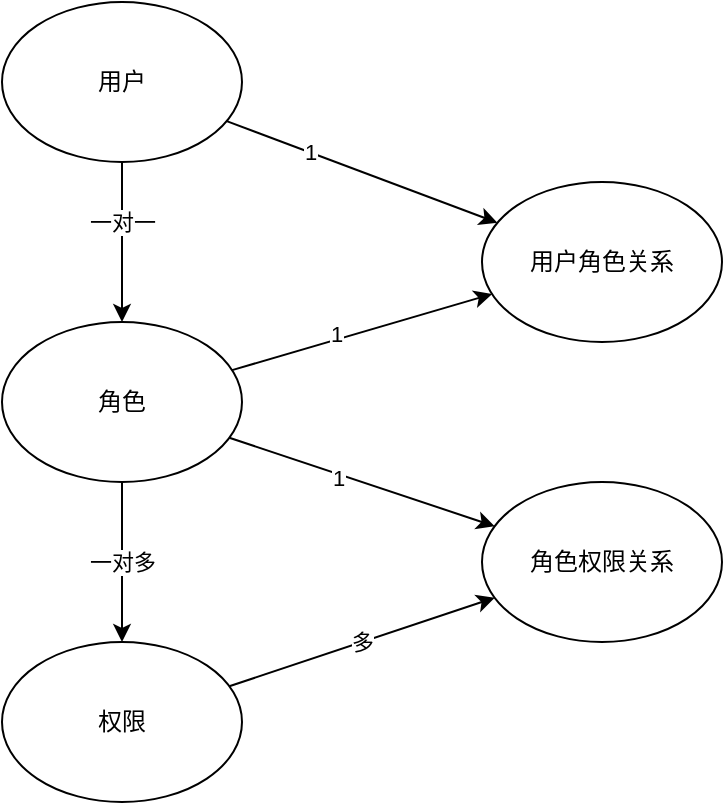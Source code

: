 <mxfile version="17.4.3" type="github">
  <diagram id="IFyFh3KHdMzkWIl6z-i0" name="Page-1">
    <mxGraphModel dx="1422" dy="762" grid="1" gridSize="10" guides="1" tooltips="1" connect="1" arrows="1" fold="1" page="1" pageScale="1" pageWidth="827" pageHeight="1169" math="0" shadow="0">
      <root>
        <mxCell id="0" />
        <mxCell id="1" parent="0" />
        <mxCell id="uByIAMvZp5yXe5QKdyG4-4" style="edgeStyle=orthogonalEdgeStyle;rounded=0;orthogonalLoop=1;jettySize=auto;html=1;" edge="1" parent="1" source="uByIAMvZp5yXe5QKdyG4-1" target="uByIAMvZp5yXe5QKdyG4-2">
          <mxGeometry relative="1" as="geometry" />
        </mxCell>
        <mxCell id="uByIAMvZp5yXe5QKdyG4-5" value="一对一" style="edgeLabel;html=1;align=center;verticalAlign=middle;resizable=0;points=[];" vertex="1" connectable="0" parent="uByIAMvZp5yXe5QKdyG4-4">
          <mxGeometry x="-0.25" relative="1" as="geometry">
            <mxPoint as="offset" />
          </mxGeometry>
        </mxCell>
        <mxCell id="uByIAMvZp5yXe5QKdyG4-9" style="rounded=0;orthogonalLoop=1;jettySize=auto;html=1;" edge="1" parent="1" source="uByIAMvZp5yXe5QKdyG4-1" target="uByIAMvZp5yXe5QKdyG4-7">
          <mxGeometry relative="1" as="geometry" />
        </mxCell>
        <mxCell id="uByIAMvZp5yXe5QKdyG4-11" value="1" style="edgeLabel;html=1;align=center;verticalAlign=middle;resizable=0;points=[];" vertex="1" connectable="0" parent="uByIAMvZp5yXe5QKdyG4-9">
          <mxGeometry x="-0.385" relative="1" as="geometry">
            <mxPoint as="offset" />
          </mxGeometry>
        </mxCell>
        <mxCell id="uByIAMvZp5yXe5QKdyG4-1" value="用户" style="ellipse;whiteSpace=wrap;html=1;" vertex="1" parent="1">
          <mxGeometry x="150" y="200" width="120" height="80" as="geometry" />
        </mxCell>
        <mxCell id="uByIAMvZp5yXe5QKdyG4-6" value="一对多" style="edgeStyle=orthogonalEdgeStyle;rounded=0;orthogonalLoop=1;jettySize=auto;html=1;" edge="1" parent="1" source="uByIAMvZp5yXe5QKdyG4-2" target="uByIAMvZp5yXe5QKdyG4-3">
          <mxGeometry relative="1" as="geometry" />
        </mxCell>
        <mxCell id="uByIAMvZp5yXe5QKdyG4-10" style="edgeStyle=none;rounded=0;orthogonalLoop=1;jettySize=auto;html=1;" edge="1" parent="1" source="uByIAMvZp5yXe5QKdyG4-2" target="uByIAMvZp5yXe5QKdyG4-7">
          <mxGeometry relative="1" as="geometry" />
        </mxCell>
        <mxCell id="uByIAMvZp5yXe5QKdyG4-12" value="1" style="edgeLabel;html=1;align=center;verticalAlign=middle;resizable=0;points=[];" vertex="1" connectable="0" parent="uByIAMvZp5yXe5QKdyG4-10">
          <mxGeometry x="-0.189" y="3" relative="1" as="geometry">
            <mxPoint as="offset" />
          </mxGeometry>
        </mxCell>
        <mxCell id="uByIAMvZp5yXe5QKdyG4-13" style="edgeStyle=none;rounded=0;orthogonalLoop=1;jettySize=auto;html=1;" edge="1" parent="1" source="uByIAMvZp5yXe5QKdyG4-2" target="uByIAMvZp5yXe5QKdyG4-8">
          <mxGeometry relative="1" as="geometry" />
        </mxCell>
        <mxCell id="uByIAMvZp5yXe5QKdyG4-15" value="1" style="edgeLabel;html=1;align=center;verticalAlign=middle;resizable=0;points=[];" vertex="1" connectable="0" parent="uByIAMvZp5yXe5QKdyG4-13">
          <mxGeometry x="-0.172" y="-2" relative="1" as="geometry">
            <mxPoint as="offset" />
          </mxGeometry>
        </mxCell>
        <mxCell id="uByIAMvZp5yXe5QKdyG4-2" value="角色" style="ellipse;whiteSpace=wrap;html=1;" vertex="1" parent="1">
          <mxGeometry x="150" y="360" width="120" height="80" as="geometry" />
        </mxCell>
        <mxCell id="uByIAMvZp5yXe5QKdyG4-14" value="多" style="edgeStyle=none;rounded=0;orthogonalLoop=1;jettySize=auto;html=1;" edge="1" parent="1" source="uByIAMvZp5yXe5QKdyG4-3" target="uByIAMvZp5yXe5QKdyG4-8">
          <mxGeometry relative="1" as="geometry" />
        </mxCell>
        <mxCell id="uByIAMvZp5yXe5QKdyG4-3" value="权限" style="ellipse;whiteSpace=wrap;html=1;" vertex="1" parent="1">
          <mxGeometry x="150" y="520" width="120" height="80" as="geometry" />
        </mxCell>
        <mxCell id="uByIAMvZp5yXe5QKdyG4-7" value="用户角色关系" style="ellipse;whiteSpace=wrap;html=1;" vertex="1" parent="1">
          <mxGeometry x="390" y="290" width="120" height="80" as="geometry" />
        </mxCell>
        <mxCell id="uByIAMvZp5yXe5QKdyG4-8" value="角色权限关系" style="ellipse;whiteSpace=wrap;html=1;" vertex="1" parent="1">
          <mxGeometry x="390" y="440" width="120" height="80" as="geometry" />
        </mxCell>
      </root>
    </mxGraphModel>
  </diagram>
</mxfile>
